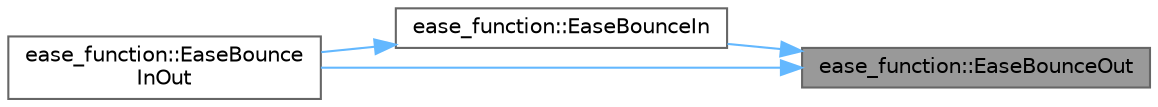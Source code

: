digraph "ease_function::EaseBounceOut"
{
 // LATEX_PDF_SIZE
  bgcolor="transparent";
  edge [fontname=Helvetica,fontsize=10,labelfontname=Helvetica,labelfontsize=10];
  node [fontname=Helvetica,fontsize=10,shape=box,height=0.2,width=0.4];
  rankdir="RL";
  Node1 [id="Node000001",label="ease_function::EaseBounceOut",height=0.2,width=0.4,color="gray40", fillcolor="grey60", style="filled", fontcolor="black",tooltip=" "];
  Node1 -> Node2 [id="edge1_Node000001_Node000002",dir="back",color="steelblue1",style="solid",tooltip=" "];
  Node2 [id="Node000002",label="ease_function::EaseBounceIn",height=0.2,width=0.4,color="grey40", fillcolor="white", style="filled",URL="$namespaceease__function.html#a7ce5e0f4e39e77fea4a83d23694ecf08",tooltip=" "];
  Node2 -> Node3 [id="edge2_Node000002_Node000003",dir="back",color="steelblue1",style="solid",tooltip=" "];
  Node3 [id="Node000003",label="ease_function::EaseBounce\lInOut",height=0.2,width=0.4,color="grey40", fillcolor="white", style="filled",URL="$namespaceease__function.html#a12fe1c003fe6cfee19f7242f76463391",tooltip=" "];
  Node1 -> Node3 [id="edge3_Node000001_Node000003",dir="back",color="steelblue1",style="solid",tooltip=" "];
}
